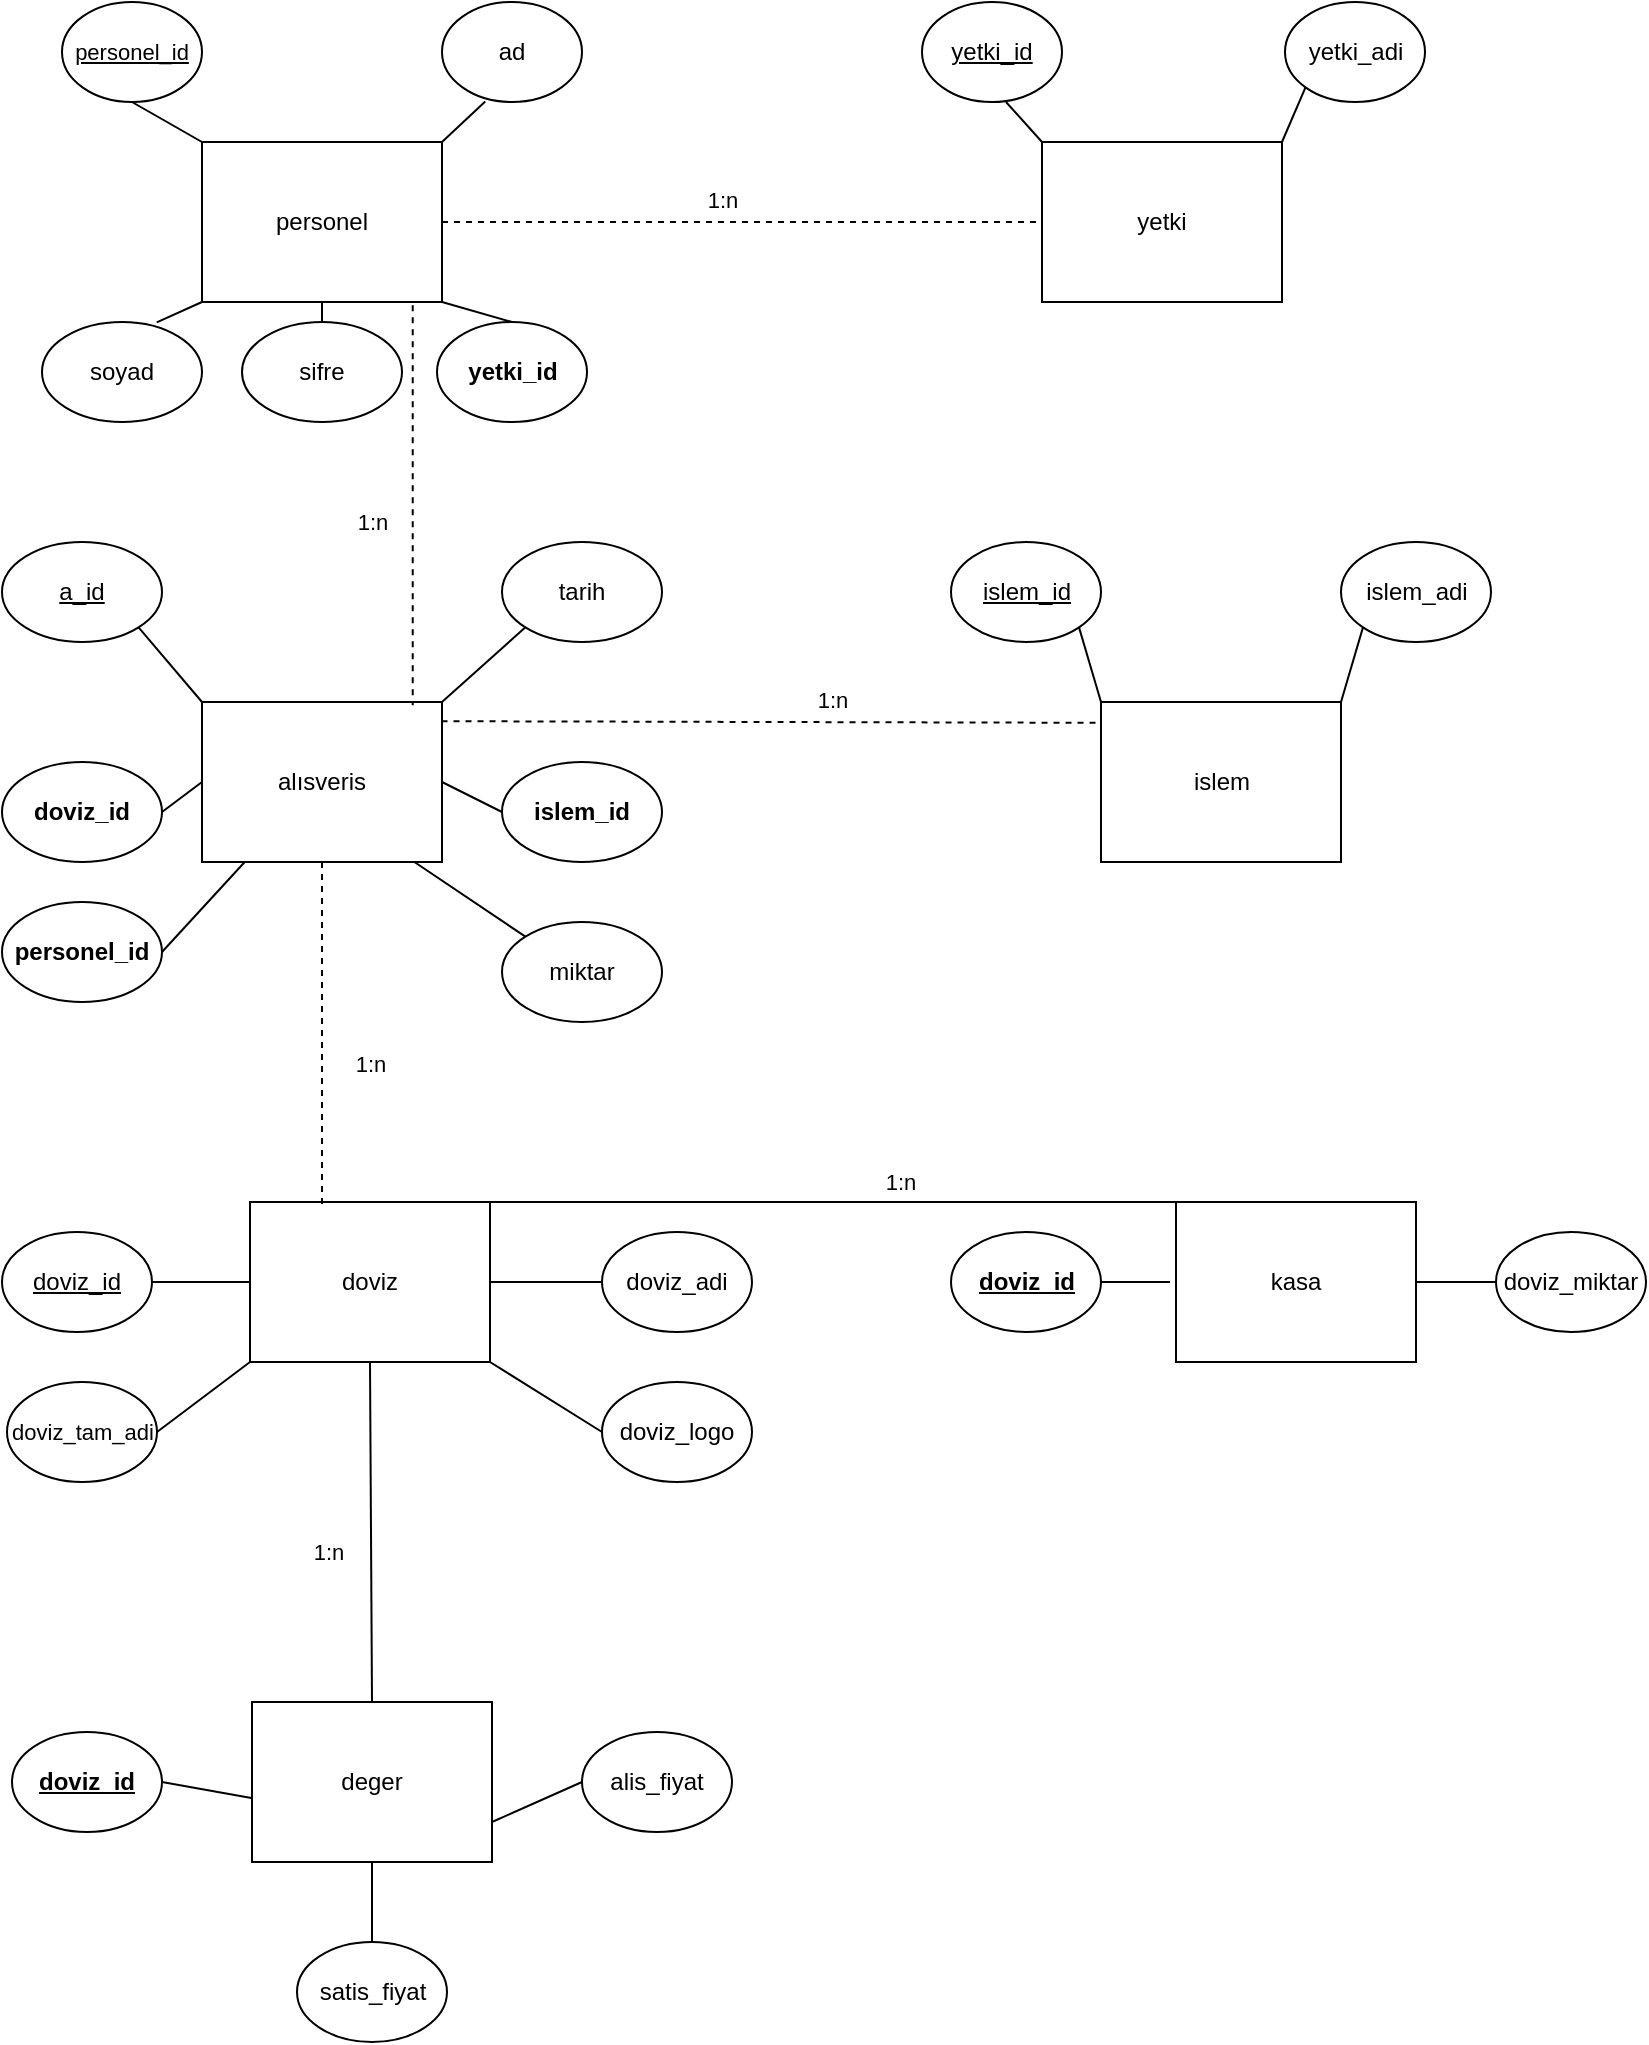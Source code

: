 <mxfile version="13.1.5" type="device"><diagram id="CGgyMBqOlIDs9Nd6Lmkm" name="Page-1"><mxGraphModel dx="1865" dy="499" grid="1" gridSize="10" guides="1" tooltips="1" connect="1" arrows="1" fold="1" page="1" pageScale="1" pageWidth="827" pageHeight="1169" math="0" shadow="0"><root><mxCell id="0"/><mxCell id="1" parent="0"/><mxCell id="kNi9yOsYpN91xXXtX2Ea-1" value="personel" style="rounded=0;whiteSpace=wrap;html=1;" parent="1" vertex="1"><mxGeometry x="80" y="80" width="120" height="80" as="geometry"/></mxCell><mxCell id="kNi9yOsYpN91xXXtX2Ea-4" value="kasa" style="rounded=0;whiteSpace=wrap;html=1;" parent="1" vertex="1"><mxGeometry x="567" y="610" width="120" height="80" as="geometry"/></mxCell><mxCell id="kNi9yOsYpN91xXXtX2Ea-5" value="doviz" style="rounded=0;whiteSpace=wrap;html=1;" parent="1" vertex="1"><mxGeometry x="104" y="610" width="120" height="80" as="geometry"/></mxCell><mxCell id="kNi9yOsYpN91xXXtX2Ea-6" value="&lt;u style=&quot;font-size: 11px;&quot;&gt;personel_id&lt;/u&gt;" style="ellipse;whiteSpace=wrap;html=1;rounded=0;fontSize=11;" parent="1" vertex="1"><mxGeometry x="10" y="10" width="70" height="50" as="geometry"/></mxCell><mxCell id="kNi9yOsYpN91xXXtX2Ea-7" value="ad" style="ellipse;whiteSpace=wrap;html=1;rounded=0;" parent="1" vertex="1"><mxGeometry x="200" y="10" width="70" height="50" as="geometry"/></mxCell><mxCell id="kNi9yOsYpN91xXXtX2Ea-8" value="soyad" style="ellipse;whiteSpace=wrap;html=1;rounded=0;" parent="1" vertex="1"><mxGeometry y="170" width="80" height="50" as="geometry"/></mxCell><mxCell id="kNi9yOsYpN91xXXtX2Ea-9" value="&lt;b&gt;yetki_id&lt;/b&gt;" style="ellipse;whiteSpace=wrap;html=1;rounded=0;" parent="1" vertex="1"><mxGeometry x="197.5" y="170" width="75" height="50" as="geometry"/></mxCell><mxCell id="kNi9yOsYpN91xXXtX2Ea-11" value="" style="endArrow=none;html=1;entryX=0.5;entryY=1;entryDx=0;entryDy=0;exitX=0;exitY=0;exitDx=0;exitDy=0;" parent="1" source="kNi9yOsYpN91xXXtX2Ea-1" target="kNi9yOsYpN91xXXtX2Ea-6" edge="1"><mxGeometry width="50" height="50" relative="1" as="geometry"><mxPoint x="100" y="170" as="sourcePoint"/><mxPoint x="150" y="120" as="targetPoint"/></mxGeometry></mxCell><mxCell id="kNi9yOsYpN91xXXtX2Ea-12" value="" style="endArrow=none;html=1;entryX=0.309;entryY=0.996;entryDx=0;entryDy=0;entryPerimeter=0;exitX=1;exitY=0;exitDx=0;exitDy=0;" parent="1" source="kNi9yOsYpN91xXXtX2Ea-1" target="kNi9yOsYpN91xXXtX2Ea-7" edge="1"><mxGeometry width="50" height="50" relative="1" as="geometry"><mxPoint x="190" y="180" as="sourcePoint"/><mxPoint x="240" y="130" as="targetPoint"/></mxGeometry></mxCell><mxCell id="kNi9yOsYpN91xXXtX2Ea-13" value="" style="endArrow=none;html=1;entryX=0;entryY=1;entryDx=0;entryDy=0;exitX=0.717;exitY=0.004;exitDx=0;exitDy=0;exitPerimeter=0;" parent="1" source="kNi9yOsYpN91xXXtX2Ea-8" target="kNi9yOsYpN91xXXtX2Ea-1" edge="1"><mxGeometry width="50" height="50" relative="1" as="geometry"><mxPoint x="70" y="250" as="sourcePoint"/><mxPoint x="50" y="210" as="targetPoint"/></mxGeometry></mxCell><mxCell id="kNi9yOsYpN91xXXtX2Ea-14" value="" style="endArrow=none;html=1;entryX=1;entryY=1;entryDx=0;entryDy=0;exitX=0.5;exitY=0;exitDx=0;exitDy=0;" parent="1" source="kNi9yOsYpN91xXXtX2Ea-9" target="kNi9yOsYpN91xXXtX2Ea-1" edge="1"><mxGeometry width="50" height="50" relative="1" as="geometry"><mxPoint x="290" y="260" as="sourcePoint"/><mxPoint x="340" y="210" as="targetPoint"/></mxGeometry></mxCell><mxCell id="kNi9yOsYpN91xXXtX2Ea-42" value="&lt;u&gt;&lt;b&gt;doviz_id&lt;/b&gt;&lt;/u&gt;" style="ellipse;whiteSpace=wrap;html=1;rounded=0;" parent="1" vertex="1"><mxGeometry x="454.5" y="625" width="75" height="50" as="geometry"/></mxCell><mxCell id="kNi9yOsYpN91xXXtX2Ea-43" value="doviz_miktar" style="ellipse;whiteSpace=wrap;html=1;rounded=0;" parent="1" vertex="1"><mxGeometry x="727" y="625" width="75" height="50" as="geometry"/></mxCell><mxCell id="kNi9yOsYpN91xXXtX2Ea-44" value="" style="endArrow=none;html=1;exitX=1;exitY=0.5;exitDx=0;exitDy=0;" parent="1" source="kNi9yOsYpN91xXXtX2Ea-42" edge="1"><mxGeometry width="50" height="50" relative="1" as="geometry"><mxPoint x="517" y="730" as="sourcePoint"/><mxPoint x="564" y="650" as="targetPoint"/></mxGeometry></mxCell><mxCell id="kNi9yOsYpN91xXXtX2Ea-45" value="" style="endArrow=none;html=1;exitX=1;exitY=0.5;exitDx=0;exitDy=0;entryX=0;entryY=0.5;entryDx=0;entryDy=0;" parent="1" source="kNi9yOsYpN91xXXtX2Ea-4" target="kNi9yOsYpN91xXXtX2Ea-43" edge="1"><mxGeometry width="50" height="50" relative="1" as="geometry"><mxPoint x="707" y="750" as="sourcePoint"/><mxPoint x="757" y="700" as="targetPoint"/></mxGeometry></mxCell><mxCell id="kNi9yOsYpN91xXXtX2Ea-47" value="&lt;u&gt;doviz_id&lt;/u&gt;" style="ellipse;whiteSpace=wrap;html=1;rounded=0;" parent="1" vertex="1"><mxGeometry x="-20" y="625" width="75" height="50" as="geometry"/></mxCell><mxCell id="kNi9yOsYpN91xXXtX2Ea-50" value="doviz_adi" style="ellipse;whiteSpace=wrap;html=1;rounded=0;" parent="1" vertex="1"><mxGeometry x="280" y="625" width="75" height="50" as="geometry"/></mxCell><mxCell id="kNi9yOsYpN91xXXtX2Ea-51" value="" style="endArrow=none;html=1;exitX=1;exitY=0.5;exitDx=0;exitDy=0;" parent="1" source="kNi9yOsYpN91xXXtX2Ea-47" edge="1"><mxGeometry width="50" height="50" relative="1" as="geometry"><mxPoint x="70" y="590" as="sourcePoint"/><mxPoint x="104" y="650" as="targetPoint"/></mxGeometry></mxCell><mxCell id="kNi9yOsYpN91xXXtX2Ea-52" value="" style="endArrow=none;html=1;exitX=1;exitY=0.5;exitDx=0;exitDy=0;entryX=0;entryY=0.5;entryDx=0;entryDy=0;" parent="1" source="kNi9yOsYpN91xXXtX2Ea-5" target="kNi9yOsYpN91xXXtX2Ea-50" edge="1"><mxGeometry width="50" height="50" relative="1" as="geometry"><mxPoint x="270" y="730" as="sourcePoint"/><mxPoint x="320" y="680" as="targetPoint"/></mxGeometry></mxCell><mxCell id="kNi9yOsYpN91xXXtX2Ea-64" value="islem" style="rounded=0;whiteSpace=wrap;html=1;" parent="1" vertex="1"><mxGeometry x="529.5" y="360" width="120" height="80" as="geometry"/></mxCell><mxCell id="kNi9yOsYpN91xXXtX2Ea-65" value="&lt;u&gt;islem_id&lt;/u&gt;" style="ellipse;whiteSpace=wrap;html=1;rounded=0;" parent="1" vertex="1"><mxGeometry x="454.5" y="280" width="75" height="50" as="geometry"/></mxCell><mxCell id="kNi9yOsYpN91xXXtX2Ea-66" value="islem_adi" style="ellipse;whiteSpace=wrap;html=1;rounded=0;" parent="1" vertex="1"><mxGeometry x="649.5" y="280" width="75" height="50" as="geometry"/></mxCell><mxCell id="kNi9yOsYpN91xXXtX2Ea-70" value="" style="endArrow=none;html=1;exitX=1;exitY=1;exitDx=0;exitDy=0;entryX=0;entryY=0;entryDx=0;entryDy=0;" parent="1" source="kNi9yOsYpN91xXXtX2Ea-65" target="kNi9yOsYpN91xXXtX2Ea-64" edge="1"><mxGeometry width="50" height="50" relative="1" as="geometry"><mxPoint x="519.5" y="370" as="sourcePoint"/><mxPoint x="569.5" y="320" as="targetPoint"/></mxGeometry></mxCell><mxCell id="kNi9yOsYpN91xXXtX2Ea-71" value="" style="endArrow=none;html=1;exitX=1;exitY=0;exitDx=0;exitDy=0;entryX=0;entryY=1;entryDx=0;entryDy=0;" parent="1" source="kNi9yOsYpN91xXXtX2Ea-64" target="kNi9yOsYpN91xXXtX2Ea-66" edge="1"><mxGeometry width="50" height="50" relative="1" as="geometry"><mxPoint x="669.5" y="380" as="sourcePoint"/><mxPoint x="719.5" y="330" as="targetPoint"/></mxGeometry></mxCell><mxCell id="e5DfBb82ljbiY1WRlebO-2" value="sifre" style="ellipse;whiteSpace=wrap;html=1;rounded=0;" vertex="1" parent="1"><mxGeometry x="100" y="170" width="80" height="50" as="geometry"/></mxCell><mxCell id="e5DfBb82ljbiY1WRlebO-3" value="" style="endArrow=none;html=1;entryX=0.5;entryY=1;entryDx=0;entryDy=0;exitX=0.5;exitY=0;exitDx=0;exitDy=0;" edge="1" parent="1" source="e5DfBb82ljbiY1WRlebO-2" target="kNi9yOsYpN91xXXtX2Ea-1"><mxGeometry width="50" height="50" relative="1" as="geometry"><mxPoint x="110" y="400" as="sourcePoint"/><mxPoint x="160" y="350" as="targetPoint"/></mxGeometry></mxCell><mxCell id="e5DfBb82ljbiY1WRlebO-4" value="yetki" style="rounded=0;whiteSpace=wrap;html=1;" vertex="1" parent="1"><mxGeometry x="500" y="80" width="120" height="80" as="geometry"/></mxCell><mxCell id="e5DfBb82ljbiY1WRlebO-5" value="&lt;u&gt;yetki_id&lt;/u&gt;" style="ellipse;whiteSpace=wrap;html=1;rounded=0;" vertex="1" parent="1"><mxGeometry x="440" y="10" width="70" height="50" as="geometry"/></mxCell><mxCell id="e5DfBb82ljbiY1WRlebO-6" value="yetki_adi" style="ellipse;whiteSpace=wrap;html=1;rounded=0;" vertex="1" parent="1"><mxGeometry x="621.5" y="10" width="70" height="50" as="geometry"/></mxCell><mxCell id="e5DfBb82ljbiY1WRlebO-7" value="" style="endArrow=none;html=1;fontSize=11;entryX=0.6;entryY=1;entryDx=0;entryDy=0;entryPerimeter=0;exitX=0;exitY=0;exitDx=0;exitDy=0;" edge="1" parent="1" source="e5DfBb82ljbiY1WRlebO-4" target="e5DfBb82ljbiY1WRlebO-5"><mxGeometry width="50" height="50" relative="1" as="geometry"><mxPoint x="430" y="150" as="sourcePoint"/><mxPoint x="480" y="100" as="targetPoint"/></mxGeometry></mxCell><mxCell id="e5DfBb82ljbiY1WRlebO-8" value="" style="endArrow=none;html=1;fontSize=11;exitX=1;exitY=0;exitDx=0;exitDy=0;entryX=0;entryY=1;entryDx=0;entryDy=0;" edge="1" parent="1" source="e5DfBb82ljbiY1WRlebO-4" target="e5DfBb82ljbiY1WRlebO-6"><mxGeometry width="50" height="50" relative="1" as="geometry"><mxPoint x="680" y="130" as="sourcePoint"/><mxPoint x="730" y="80" as="targetPoint"/></mxGeometry></mxCell><mxCell id="e5DfBb82ljbiY1WRlebO-9" value="" style="endArrow=none;dashed=1;html=1;fontSize=11;exitX=1;exitY=0.5;exitDx=0;exitDy=0;entryX=0;entryY=0.5;entryDx=0;entryDy=0;" edge="1" parent="1" source="kNi9yOsYpN91xXXtX2Ea-1" target="e5DfBb82ljbiY1WRlebO-4"><mxGeometry width="50" height="50" relative="1" as="geometry"><mxPoint x="320" y="140" as="sourcePoint"/><mxPoint x="370" y="90" as="targetPoint"/></mxGeometry></mxCell><mxCell id="e5DfBb82ljbiY1WRlebO-11" value="1:n" style="text;html=1;align=center;verticalAlign=middle;resizable=0;points=[];autosize=1;fontSize=11;" vertex="1" parent="1"><mxGeometry x="325" y="99" width="30" height="20" as="geometry"/></mxCell><mxCell id="e5DfBb82ljbiY1WRlebO-12" value="alısveris" style="rounded=0;whiteSpace=wrap;html=1;" vertex="1" parent="1"><mxGeometry x="80" y="360" width="120" height="80" as="geometry"/></mxCell><mxCell id="e5DfBb82ljbiY1WRlebO-13" value="&lt;u&gt;a_id&lt;/u&gt;" style="ellipse;whiteSpace=wrap;html=1;rounded=0;" vertex="1" parent="1"><mxGeometry x="-20" y="280" width="80" height="50" as="geometry"/></mxCell><mxCell id="e5DfBb82ljbiY1WRlebO-14" value="tarih" style="ellipse;whiteSpace=wrap;html=1;rounded=0;" vertex="1" parent="1"><mxGeometry x="230" y="280" width="80" height="50" as="geometry"/></mxCell><mxCell id="e5DfBb82ljbiY1WRlebO-15" value="&lt;b&gt;islem_id&lt;/b&gt;" style="ellipse;whiteSpace=wrap;html=1;rounded=0;" vertex="1" parent="1"><mxGeometry x="230" y="390" width="80" height="50" as="geometry"/></mxCell><mxCell id="e5DfBb82ljbiY1WRlebO-16" value="miktar" style="ellipse;whiteSpace=wrap;html=1;rounded=0;" vertex="1" parent="1"><mxGeometry x="230" y="470" width="80" height="50" as="geometry"/></mxCell><mxCell id="e5DfBb82ljbiY1WRlebO-17" value="&lt;b&gt;personel_id&lt;/b&gt;" style="ellipse;whiteSpace=wrap;html=1;rounded=0;" vertex="1" parent="1"><mxGeometry x="-20" y="460" width="80" height="50" as="geometry"/></mxCell><mxCell id="e5DfBb82ljbiY1WRlebO-18" value="&lt;b&gt;doviz_id&lt;/b&gt;" style="ellipse;whiteSpace=wrap;html=1;rounded=0;" vertex="1" parent="1"><mxGeometry x="-20" y="390" width="80" height="50" as="geometry"/></mxCell><mxCell id="e5DfBb82ljbiY1WRlebO-19" value="" style="endArrow=none;html=1;fontSize=11;entryX=1;entryY=1;entryDx=0;entryDy=0;" edge="1" parent="1" target="e5DfBb82ljbiY1WRlebO-13"><mxGeometry width="50" height="50" relative="1" as="geometry"><mxPoint x="80" y="360" as="sourcePoint"/><mxPoint x="130" y="310" as="targetPoint"/></mxGeometry></mxCell><mxCell id="e5DfBb82ljbiY1WRlebO-20" value="" style="endArrow=none;html=1;fontSize=11;exitX=1;exitY=0;exitDx=0;exitDy=0;entryX=0;entryY=1;entryDx=0;entryDy=0;" edge="1" parent="1" source="e5DfBb82ljbiY1WRlebO-12" target="e5DfBb82ljbiY1WRlebO-14"><mxGeometry width="50" height="50" relative="1" as="geometry"><mxPoint x="210" y="370" as="sourcePoint"/><mxPoint x="260" y="320" as="targetPoint"/></mxGeometry></mxCell><mxCell id="e5DfBb82ljbiY1WRlebO-21" value="" style="endArrow=none;html=1;fontSize=11;exitX=1;exitY=0.5;exitDx=0;exitDy=0;entryX=0;entryY=0.5;entryDx=0;entryDy=0;" edge="1" parent="1" source="e5DfBb82ljbiY1WRlebO-18" target="e5DfBb82ljbiY1WRlebO-12"><mxGeometry width="50" height="50" relative="1" as="geometry"><mxPoint x="50" y="410" as="sourcePoint"/><mxPoint x="100" y="360" as="targetPoint"/></mxGeometry></mxCell><mxCell id="e5DfBb82ljbiY1WRlebO-22" value="" style="endArrow=none;html=1;fontSize=11;exitX=1;exitY=0.5;exitDx=0;exitDy=0;entryX=0;entryY=0.5;entryDx=0;entryDy=0;" edge="1" parent="1" source="e5DfBb82ljbiY1WRlebO-12" target="e5DfBb82ljbiY1WRlebO-15"><mxGeometry width="50" height="50" relative="1" as="geometry"><mxPoint x="230" y="410" as="sourcePoint"/><mxPoint x="280" y="360" as="targetPoint"/></mxGeometry></mxCell><mxCell id="e5DfBb82ljbiY1WRlebO-23" value="" style="endArrow=none;html=1;fontSize=11;exitX=1;exitY=0.5;exitDx=0;exitDy=0;entryX=0.178;entryY=1;entryDx=0;entryDy=0;entryPerimeter=0;" edge="1" parent="1" source="e5DfBb82ljbiY1WRlebO-17" target="e5DfBb82ljbiY1WRlebO-12"><mxGeometry width="50" height="50" relative="1" as="geometry"><mxPoint x="90" y="520" as="sourcePoint"/><mxPoint x="140" y="470" as="targetPoint"/></mxGeometry></mxCell><mxCell id="e5DfBb82ljbiY1WRlebO-24" value="" style="endArrow=none;html=1;fontSize=11;entryX=0.885;entryY=1;entryDx=0;entryDy=0;entryPerimeter=0;exitX=0;exitY=0;exitDx=0;exitDy=0;" edge="1" parent="1" source="e5DfBb82ljbiY1WRlebO-16" target="e5DfBb82ljbiY1WRlebO-12"><mxGeometry width="50" height="50" relative="1" as="geometry"><mxPoint x="160" y="500" as="sourcePoint"/><mxPoint x="210" y="450" as="targetPoint"/></mxGeometry></mxCell><mxCell id="e5DfBb82ljbiY1WRlebO-25" value="" style="endArrow=none;dashed=1;html=1;fontSize=11;exitX=0.878;exitY=1.02;exitDx=0;exitDy=0;exitPerimeter=0;entryX=0.878;entryY=0.02;entryDx=0;entryDy=0;entryPerimeter=0;" edge="1" parent="1" source="kNi9yOsYpN91xXXtX2Ea-1" target="e5DfBb82ljbiY1WRlebO-12"><mxGeometry width="50" height="50" relative="1" as="geometry"><mxPoint x="120" y="290" as="sourcePoint"/><mxPoint x="185" y="362" as="targetPoint"/></mxGeometry></mxCell><mxCell id="e5DfBb82ljbiY1WRlebO-26" value="1:n" style="text;html=1;align=center;verticalAlign=middle;resizable=0;points=[];autosize=1;fontSize=11;" vertex="1" parent="1"><mxGeometry x="150" y="260" width="30" height="20" as="geometry"/></mxCell><mxCell id="e5DfBb82ljbiY1WRlebO-27" value="" style="endArrow=none;dashed=1;html=1;fontSize=11;exitX=0.998;exitY=0.12;exitDx=0;exitDy=0;exitPerimeter=0;entryX=-0.014;entryY=0.13;entryDx=0;entryDy=0;entryPerimeter=0;" edge="1" parent="1" source="e5DfBb82ljbiY1WRlebO-12" target="kNi9yOsYpN91xXXtX2Ea-64"><mxGeometry width="50" height="50" relative="1" as="geometry"><mxPoint x="370" y="390" as="sourcePoint"/><mxPoint x="540" y="372" as="targetPoint"/></mxGeometry></mxCell><mxCell id="e5DfBb82ljbiY1WRlebO-28" value="1:n" style="text;html=1;align=center;verticalAlign=middle;resizable=0;points=[];autosize=1;fontSize=11;" vertex="1" parent="1"><mxGeometry x="380" y="349" width="30" height="20" as="geometry"/></mxCell><mxCell id="e5DfBb82ljbiY1WRlebO-29" value="&lt;font style=&quot;font-size: 11px&quot;&gt;doviz_tam_adi&lt;/font&gt;" style="ellipse;whiteSpace=wrap;html=1;rounded=0;" vertex="1" parent="1"><mxGeometry x="-17.5" y="700" width="75" height="50" as="geometry"/></mxCell><mxCell id="e5DfBb82ljbiY1WRlebO-30" value="doviz_logo" style="ellipse;whiteSpace=wrap;html=1;rounded=0;" vertex="1" parent="1"><mxGeometry x="280" y="700" width="75" height="50" as="geometry"/></mxCell><mxCell id="e5DfBb82ljbiY1WRlebO-31" value="" style="endArrow=none;html=1;fontSize=11;exitX=1;exitY=0.5;exitDx=0;exitDy=0;entryX=0;entryY=1;entryDx=0;entryDy=0;" edge="1" parent="1" source="e5DfBb82ljbiY1WRlebO-29" target="kNi9yOsYpN91xXXtX2Ea-5"><mxGeometry width="50" height="50" relative="1" as="geometry"><mxPoint x="90" y="760" as="sourcePoint"/><mxPoint x="140" y="710" as="targetPoint"/></mxGeometry></mxCell><mxCell id="e5DfBb82ljbiY1WRlebO-32" value="" style="endArrow=none;html=1;fontSize=11;entryX=1;entryY=1;entryDx=0;entryDy=0;exitX=0;exitY=0.5;exitDx=0;exitDy=0;" edge="1" parent="1" source="e5DfBb82ljbiY1WRlebO-30" target="kNi9yOsYpN91xXXtX2Ea-5"><mxGeometry width="50" height="50" relative="1" as="geometry"><mxPoint x="290" y="716" as="sourcePoint"/><mxPoint x="290" y="710" as="targetPoint"/></mxGeometry></mxCell><mxCell id="e5DfBb82ljbiY1WRlebO-33" value="" style="endArrow=none;dashed=1;html=1;fontSize=11;entryX=0.5;entryY=1;entryDx=0;entryDy=0;" edge="1" parent="1" target="e5DfBb82ljbiY1WRlebO-12"><mxGeometry width="50" height="50" relative="1" as="geometry"><mxPoint x="140" y="611" as="sourcePoint"/><mxPoint x="170" y="480" as="targetPoint"/></mxGeometry></mxCell><mxCell id="e5DfBb82ljbiY1WRlebO-34" value="1:n" style="text;html=1;align=center;verticalAlign=middle;resizable=0;points=[];autosize=1;fontSize=11;" vertex="1" parent="1"><mxGeometry x="149" y="531" width="30" height="20" as="geometry"/></mxCell><mxCell id="e5DfBb82ljbiY1WRlebO-37" value="deger" style="rounded=0;whiteSpace=wrap;html=1;" vertex="1" parent="1"><mxGeometry x="105" y="860" width="120" height="80" as="geometry"/></mxCell><mxCell id="e5DfBb82ljbiY1WRlebO-38" value="&lt;u&gt;&lt;b&gt;doviz_id&lt;/b&gt;&lt;/u&gt;" style="ellipse;whiteSpace=wrap;html=1;rounded=0;" vertex="1" parent="1"><mxGeometry x="-15" y="875" width="75" height="50" as="geometry"/></mxCell><mxCell id="e5DfBb82ljbiY1WRlebO-39" value="alis_fiyat" style="ellipse;whiteSpace=wrap;html=1;rounded=0;" vertex="1" parent="1"><mxGeometry x="270" y="875" width="75" height="50" as="geometry"/></mxCell><mxCell id="e5DfBb82ljbiY1WRlebO-40" value="satis_fiyat" style="ellipse;whiteSpace=wrap;html=1;rounded=0;" vertex="1" parent="1"><mxGeometry x="127.5" y="980" width="75" height="50" as="geometry"/></mxCell><mxCell id="e5DfBb82ljbiY1WRlebO-41" value="" style="endArrow=none;html=1;fontSize=11;exitX=1;exitY=0.5;exitDx=0;exitDy=0;entryX=-0.003;entryY=0.6;entryDx=0;entryDy=0;entryPerimeter=0;" edge="1" parent="1" source="e5DfBb82ljbiY1WRlebO-38" target="e5DfBb82ljbiY1WRlebO-37"><mxGeometry width="50" height="50" relative="1" as="geometry"><mxPoint x="60" y="1000" as="sourcePoint"/><mxPoint x="110" y="950" as="targetPoint"/></mxGeometry></mxCell><mxCell id="e5DfBb82ljbiY1WRlebO-42" value="" style="endArrow=none;html=1;fontSize=11;exitX=1;exitY=0.75;exitDx=0;exitDy=0;entryX=0;entryY=0.5;entryDx=0;entryDy=0;" edge="1" parent="1" source="e5DfBb82ljbiY1WRlebO-37" target="e5DfBb82ljbiY1WRlebO-39"><mxGeometry width="50" height="50" relative="1" as="geometry"><mxPoint x="260" y="990" as="sourcePoint"/><mxPoint x="310" y="940" as="targetPoint"/></mxGeometry></mxCell><mxCell id="e5DfBb82ljbiY1WRlebO-43" value="" style="endArrow=none;html=1;fontSize=11;exitX=0.5;exitY=0;exitDx=0;exitDy=0;entryX=0.5;entryY=1;entryDx=0;entryDy=0;" edge="1" parent="1" source="e5DfBb82ljbiY1WRlebO-40" target="e5DfBb82ljbiY1WRlebO-37"><mxGeometry width="50" height="50" relative="1" as="geometry"><mxPoint x="200" y="1010" as="sourcePoint"/><mxPoint x="250" y="960" as="targetPoint"/></mxGeometry></mxCell><mxCell id="e5DfBb82ljbiY1WRlebO-44" value="" style="endArrow=none;html=1;fontSize=11;entryX=0.5;entryY=1;entryDx=0;entryDy=0;exitX=0.5;exitY=0;exitDx=0;exitDy=0;" edge="1" parent="1" source="e5DfBb82ljbiY1WRlebO-37" target="kNi9yOsYpN91xXXtX2Ea-5"><mxGeometry width="50" height="50" relative="1" as="geometry"><mxPoint x="200" y="770" as="sourcePoint"/><mxPoint x="250" y="720" as="targetPoint"/></mxGeometry></mxCell><mxCell id="e5DfBb82ljbiY1WRlebO-45" value="" style="endArrow=none;html=1;fontSize=11;exitX=1;exitY=0;exitDx=0;exitDy=0;entryX=0;entryY=0;entryDx=0;entryDy=0;" edge="1" parent="1" source="kNi9yOsYpN91xXXtX2Ea-5" target="kNi9yOsYpN91xXXtX2Ea-4"><mxGeometry width="50" height="50" relative="1" as="geometry"><mxPoint x="370" y="650" as="sourcePoint"/><mxPoint x="420" y="600" as="targetPoint"/></mxGeometry></mxCell><mxCell id="e5DfBb82ljbiY1WRlebO-46" value="1:n" style="text;html=1;align=center;verticalAlign=middle;resizable=0;points=[];autosize=1;fontSize=11;" vertex="1" parent="1"><mxGeometry x="128" y="775" width="30" height="20" as="geometry"/></mxCell><mxCell id="e5DfBb82ljbiY1WRlebO-47" value="1:n" style="text;html=1;align=center;verticalAlign=middle;resizable=0;points=[];autosize=1;fontSize=11;" vertex="1" parent="1"><mxGeometry x="414" y="590" width="30" height="20" as="geometry"/></mxCell></root></mxGraphModel></diagram></mxfile>